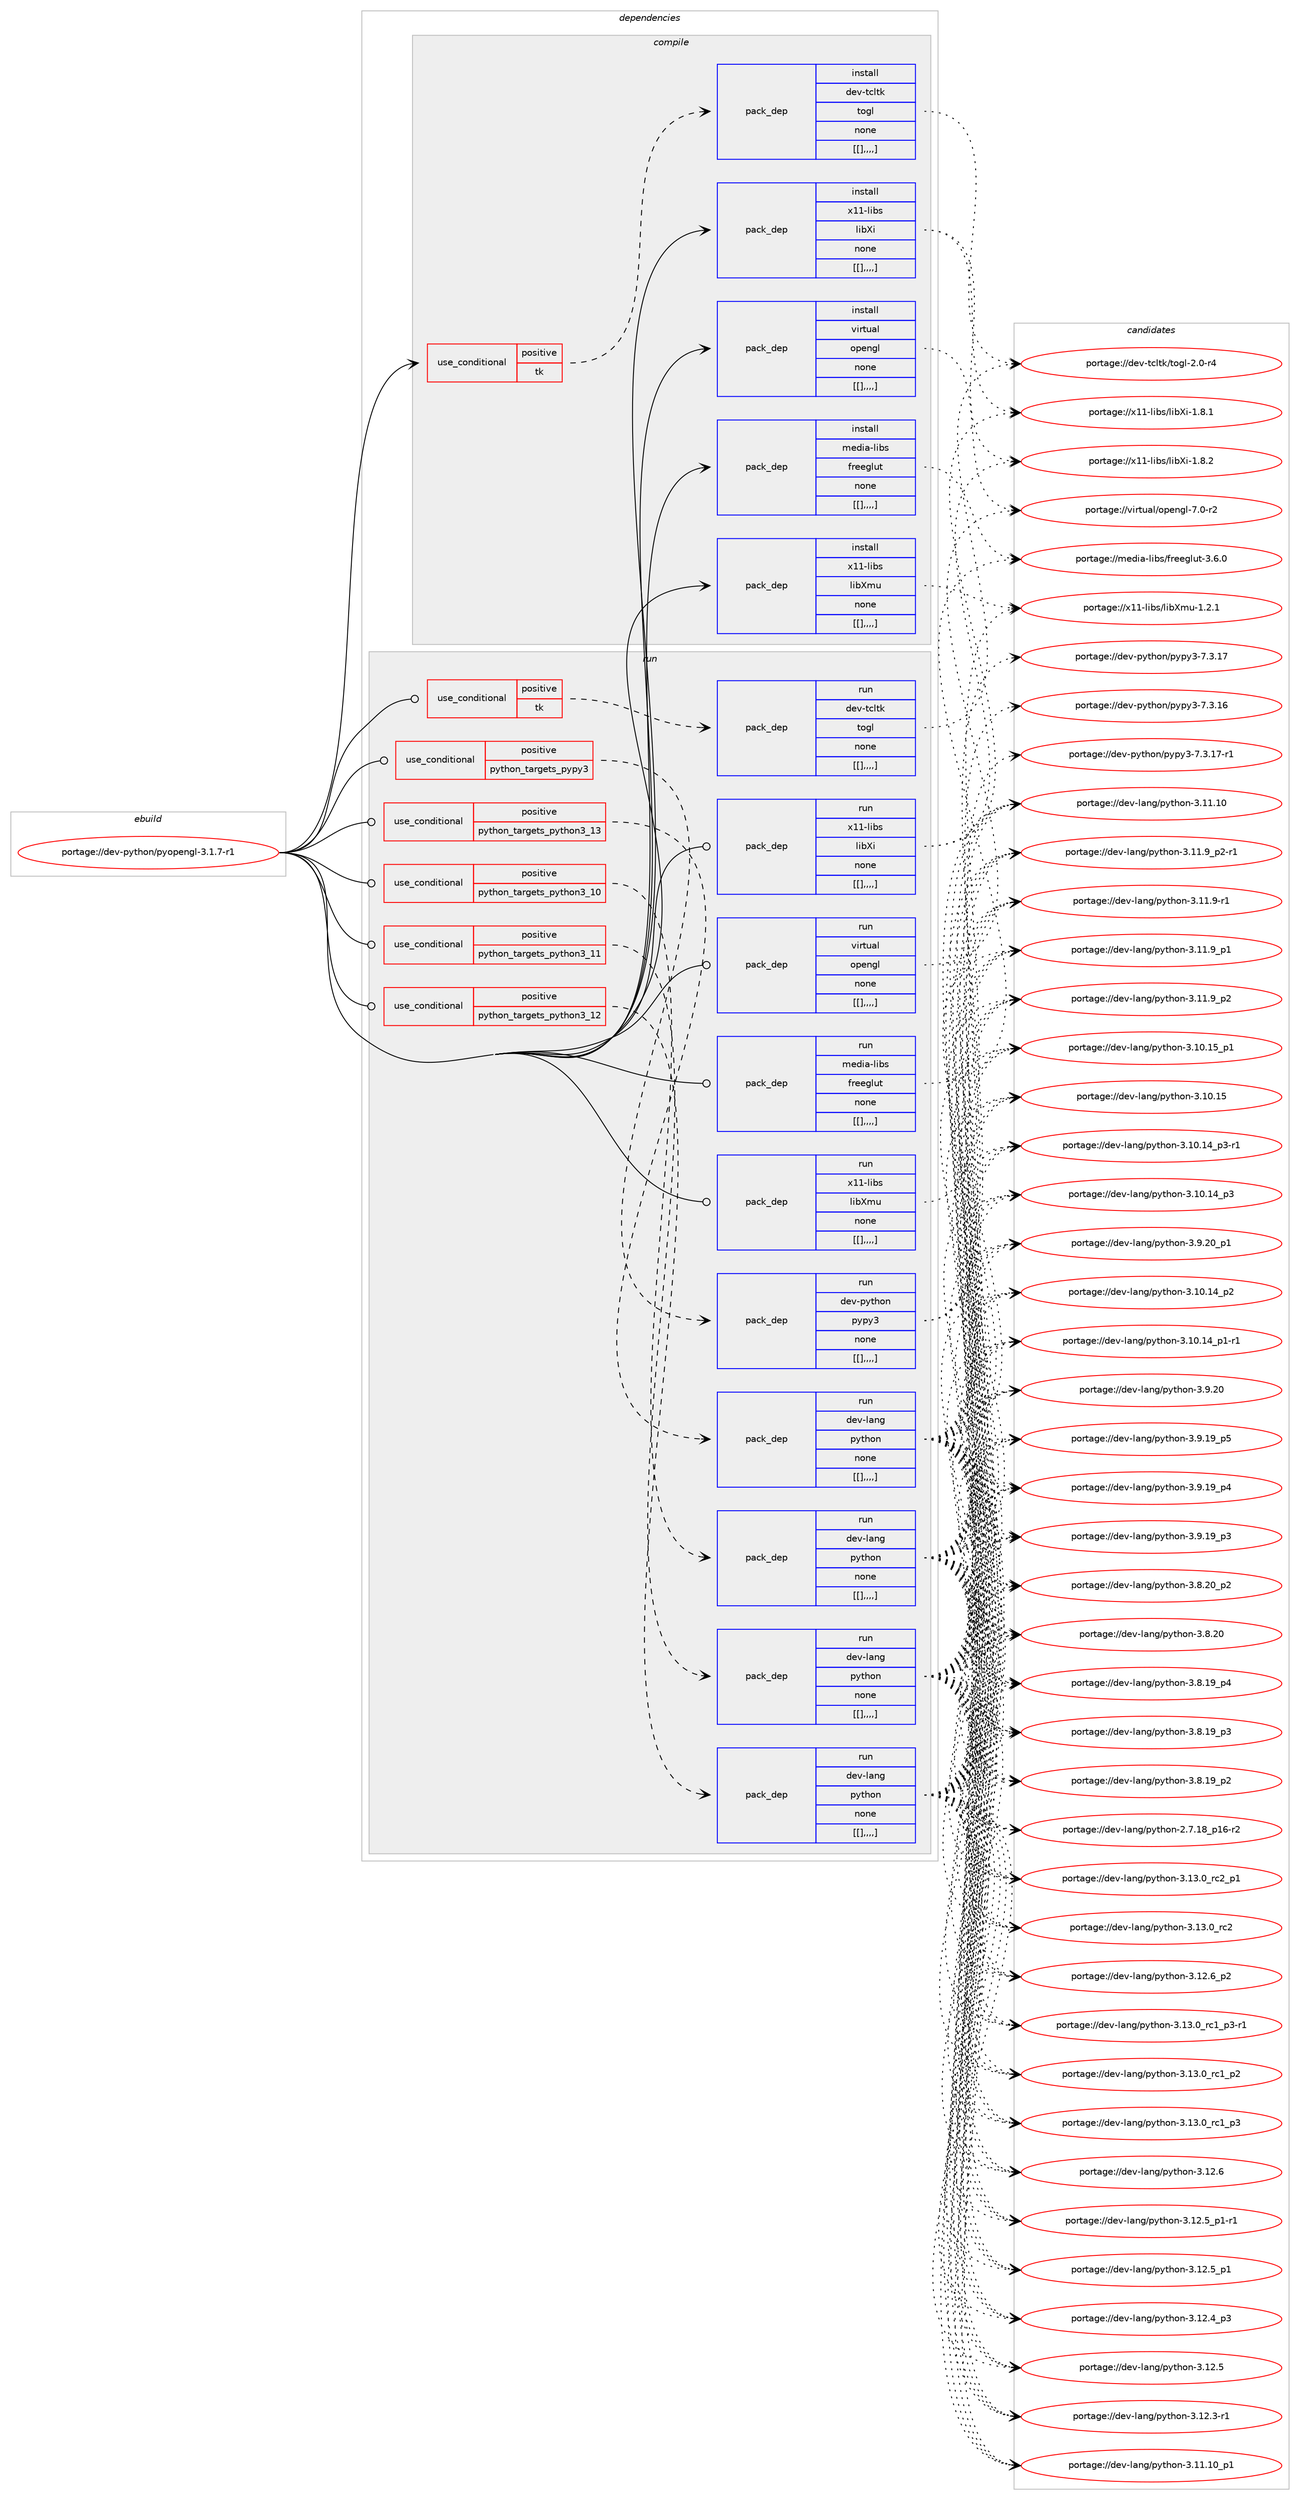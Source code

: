 digraph prolog {

# *************
# Graph options
# *************

newrank=true;
concentrate=true;
compound=true;
graph [rankdir=LR,fontname=Helvetica,fontsize=10,ranksep=1.5];#, ranksep=2.5, nodesep=0.2];
edge  [arrowhead=vee];
node  [fontname=Helvetica,fontsize=10];

# **********
# The ebuild
# **********

subgraph cluster_leftcol {
color=gray;
label=<<i>ebuild</i>>;
id [label="portage://dev-python/pyopengl-3.1.7-r1", color=red, width=4, href="../dev-python/pyopengl-3.1.7-r1.svg"];
}

# ****************
# The dependencies
# ****************

subgraph cluster_midcol {
color=gray;
label=<<i>dependencies</i>>;
subgraph cluster_compile {
fillcolor="#eeeeee";
style=filled;
label=<<i>compile</i>>;
subgraph cond38716 {
dependency159947 [label=<<TABLE BORDER="0" CELLBORDER="1" CELLSPACING="0" CELLPADDING="4"><TR><TD ROWSPAN="3" CELLPADDING="10">use_conditional</TD></TR><TR><TD>positive</TD></TR><TR><TD>tk</TD></TR></TABLE>>, shape=none, color=red];
subgraph pack120006 {
dependency159948 [label=<<TABLE BORDER="0" CELLBORDER="1" CELLSPACING="0" CELLPADDING="4" WIDTH="220"><TR><TD ROWSPAN="6" CELLPADDING="30">pack_dep</TD></TR><TR><TD WIDTH="110">install</TD></TR><TR><TD>dev-tcltk</TD></TR><TR><TD>togl</TD></TR><TR><TD>none</TD></TR><TR><TD>[[],,,,]</TD></TR></TABLE>>, shape=none, color=blue];
}
dependency159947:e -> dependency159948:w [weight=20,style="dashed",arrowhead="vee"];
}
id:e -> dependency159947:w [weight=20,style="solid",arrowhead="vee"];
subgraph pack120007 {
dependency159949 [label=<<TABLE BORDER="0" CELLBORDER="1" CELLSPACING="0" CELLPADDING="4" WIDTH="220"><TR><TD ROWSPAN="6" CELLPADDING="30">pack_dep</TD></TR><TR><TD WIDTH="110">install</TD></TR><TR><TD>media-libs</TD></TR><TR><TD>freeglut</TD></TR><TR><TD>none</TD></TR><TR><TD>[[],,,,]</TD></TR></TABLE>>, shape=none, color=blue];
}
id:e -> dependency159949:w [weight=20,style="solid",arrowhead="vee"];
subgraph pack120008 {
dependency159950 [label=<<TABLE BORDER="0" CELLBORDER="1" CELLSPACING="0" CELLPADDING="4" WIDTH="220"><TR><TD ROWSPAN="6" CELLPADDING="30">pack_dep</TD></TR><TR><TD WIDTH="110">install</TD></TR><TR><TD>virtual</TD></TR><TR><TD>opengl</TD></TR><TR><TD>none</TD></TR><TR><TD>[[],,,,]</TD></TR></TABLE>>, shape=none, color=blue];
}
id:e -> dependency159950:w [weight=20,style="solid",arrowhead="vee"];
subgraph pack120009 {
dependency159951 [label=<<TABLE BORDER="0" CELLBORDER="1" CELLSPACING="0" CELLPADDING="4" WIDTH="220"><TR><TD ROWSPAN="6" CELLPADDING="30">pack_dep</TD></TR><TR><TD WIDTH="110">install</TD></TR><TR><TD>x11-libs</TD></TR><TR><TD>libXi</TD></TR><TR><TD>none</TD></TR><TR><TD>[[],,,,]</TD></TR></TABLE>>, shape=none, color=blue];
}
id:e -> dependency159951:w [weight=20,style="solid",arrowhead="vee"];
subgraph pack120010 {
dependency159952 [label=<<TABLE BORDER="0" CELLBORDER="1" CELLSPACING="0" CELLPADDING="4" WIDTH="220"><TR><TD ROWSPAN="6" CELLPADDING="30">pack_dep</TD></TR><TR><TD WIDTH="110">install</TD></TR><TR><TD>x11-libs</TD></TR><TR><TD>libXmu</TD></TR><TR><TD>none</TD></TR><TR><TD>[[],,,,]</TD></TR></TABLE>>, shape=none, color=blue];
}
id:e -> dependency159952:w [weight=20,style="solid",arrowhead="vee"];
}
subgraph cluster_compileandrun {
fillcolor="#eeeeee";
style=filled;
label=<<i>compile and run</i>>;
}
subgraph cluster_run {
fillcolor="#eeeeee";
style=filled;
label=<<i>run</i>>;
subgraph cond38717 {
dependency159953 [label=<<TABLE BORDER="0" CELLBORDER="1" CELLSPACING="0" CELLPADDING="4"><TR><TD ROWSPAN="3" CELLPADDING="10">use_conditional</TD></TR><TR><TD>positive</TD></TR><TR><TD>python_targets_pypy3</TD></TR></TABLE>>, shape=none, color=red];
subgraph pack120011 {
dependency159954 [label=<<TABLE BORDER="0" CELLBORDER="1" CELLSPACING="0" CELLPADDING="4" WIDTH="220"><TR><TD ROWSPAN="6" CELLPADDING="30">pack_dep</TD></TR><TR><TD WIDTH="110">run</TD></TR><TR><TD>dev-python</TD></TR><TR><TD>pypy3</TD></TR><TR><TD>none</TD></TR><TR><TD>[[],,,,]</TD></TR></TABLE>>, shape=none, color=blue];
}
dependency159953:e -> dependency159954:w [weight=20,style="dashed",arrowhead="vee"];
}
id:e -> dependency159953:w [weight=20,style="solid",arrowhead="odot"];
subgraph cond38718 {
dependency159955 [label=<<TABLE BORDER="0" CELLBORDER="1" CELLSPACING="0" CELLPADDING="4"><TR><TD ROWSPAN="3" CELLPADDING="10">use_conditional</TD></TR><TR><TD>positive</TD></TR><TR><TD>python_targets_python3_10</TD></TR></TABLE>>, shape=none, color=red];
subgraph pack120012 {
dependency159956 [label=<<TABLE BORDER="0" CELLBORDER="1" CELLSPACING="0" CELLPADDING="4" WIDTH="220"><TR><TD ROWSPAN="6" CELLPADDING="30">pack_dep</TD></TR><TR><TD WIDTH="110">run</TD></TR><TR><TD>dev-lang</TD></TR><TR><TD>python</TD></TR><TR><TD>none</TD></TR><TR><TD>[[],,,,]</TD></TR></TABLE>>, shape=none, color=blue];
}
dependency159955:e -> dependency159956:w [weight=20,style="dashed",arrowhead="vee"];
}
id:e -> dependency159955:w [weight=20,style="solid",arrowhead="odot"];
subgraph cond38719 {
dependency159957 [label=<<TABLE BORDER="0" CELLBORDER="1" CELLSPACING="0" CELLPADDING="4"><TR><TD ROWSPAN="3" CELLPADDING="10">use_conditional</TD></TR><TR><TD>positive</TD></TR><TR><TD>python_targets_python3_11</TD></TR></TABLE>>, shape=none, color=red];
subgraph pack120013 {
dependency159958 [label=<<TABLE BORDER="0" CELLBORDER="1" CELLSPACING="0" CELLPADDING="4" WIDTH="220"><TR><TD ROWSPAN="6" CELLPADDING="30">pack_dep</TD></TR><TR><TD WIDTH="110">run</TD></TR><TR><TD>dev-lang</TD></TR><TR><TD>python</TD></TR><TR><TD>none</TD></TR><TR><TD>[[],,,,]</TD></TR></TABLE>>, shape=none, color=blue];
}
dependency159957:e -> dependency159958:w [weight=20,style="dashed",arrowhead="vee"];
}
id:e -> dependency159957:w [weight=20,style="solid",arrowhead="odot"];
subgraph cond38720 {
dependency159959 [label=<<TABLE BORDER="0" CELLBORDER="1" CELLSPACING="0" CELLPADDING="4"><TR><TD ROWSPAN="3" CELLPADDING="10">use_conditional</TD></TR><TR><TD>positive</TD></TR><TR><TD>python_targets_python3_12</TD></TR></TABLE>>, shape=none, color=red];
subgraph pack120014 {
dependency159960 [label=<<TABLE BORDER="0" CELLBORDER="1" CELLSPACING="0" CELLPADDING="4" WIDTH="220"><TR><TD ROWSPAN="6" CELLPADDING="30">pack_dep</TD></TR><TR><TD WIDTH="110">run</TD></TR><TR><TD>dev-lang</TD></TR><TR><TD>python</TD></TR><TR><TD>none</TD></TR><TR><TD>[[],,,,]</TD></TR></TABLE>>, shape=none, color=blue];
}
dependency159959:e -> dependency159960:w [weight=20,style="dashed",arrowhead="vee"];
}
id:e -> dependency159959:w [weight=20,style="solid",arrowhead="odot"];
subgraph cond38721 {
dependency159961 [label=<<TABLE BORDER="0" CELLBORDER="1" CELLSPACING="0" CELLPADDING="4"><TR><TD ROWSPAN="3" CELLPADDING="10">use_conditional</TD></TR><TR><TD>positive</TD></TR><TR><TD>python_targets_python3_13</TD></TR></TABLE>>, shape=none, color=red];
subgraph pack120015 {
dependency159962 [label=<<TABLE BORDER="0" CELLBORDER="1" CELLSPACING="0" CELLPADDING="4" WIDTH="220"><TR><TD ROWSPAN="6" CELLPADDING="30">pack_dep</TD></TR><TR><TD WIDTH="110">run</TD></TR><TR><TD>dev-lang</TD></TR><TR><TD>python</TD></TR><TR><TD>none</TD></TR><TR><TD>[[],,,,]</TD></TR></TABLE>>, shape=none, color=blue];
}
dependency159961:e -> dependency159962:w [weight=20,style="dashed",arrowhead="vee"];
}
id:e -> dependency159961:w [weight=20,style="solid",arrowhead="odot"];
subgraph cond38722 {
dependency159963 [label=<<TABLE BORDER="0" CELLBORDER="1" CELLSPACING="0" CELLPADDING="4"><TR><TD ROWSPAN="3" CELLPADDING="10">use_conditional</TD></TR><TR><TD>positive</TD></TR><TR><TD>tk</TD></TR></TABLE>>, shape=none, color=red];
subgraph pack120016 {
dependency159964 [label=<<TABLE BORDER="0" CELLBORDER="1" CELLSPACING="0" CELLPADDING="4" WIDTH="220"><TR><TD ROWSPAN="6" CELLPADDING="30">pack_dep</TD></TR><TR><TD WIDTH="110">run</TD></TR><TR><TD>dev-tcltk</TD></TR><TR><TD>togl</TD></TR><TR><TD>none</TD></TR><TR><TD>[[],,,,]</TD></TR></TABLE>>, shape=none, color=blue];
}
dependency159963:e -> dependency159964:w [weight=20,style="dashed",arrowhead="vee"];
}
id:e -> dependency159963:w [weight=20,style="solid",arrowhead="odot"];
subgraph pack120017 {
dependency159965 [label=<<TABLE BORDER="0" CELLBORDER="1" CELLSPACING="0" CELLPADDING="4" WIDTH="220"><TR><TD ROWSPAN="6" CELLPADDING="30">pack_dep</TD></TR><TR><TD WIDTH="110">run</TD></TR><TR><TD>media-libs</TD></TR><TR><TD>freeglut</TD></TR><TR><TD>none</TD></TR><TR><TD>[[],,,,]</TD></TR></TABLE>>, shape=none, color=blue];
}
id:e -> dependency159965:w [weight=20,style="solid",arrowhead="odot"];
subgraph pack120018 {
dependency159966 [label=<<TABLE BORDER="0" CELLBORDER="1" CELLSPACING="0" CELLPADDING="4" WIDTH="220"><TR><TD ROWSPAN="6" CELLPADDING="30">pack_dep</TD></TR><TR><TD WIDTH="110">run</TD></TR><TR><TD>virtual</TD></TR><TR><TD>opengl</TD></TR><TR><TD>none</TD></TR><TR><TD>[[],,,,]</TD></TR></TABLE>>, shape=none, color=blue];
}
id:e -> dependency159966:w [weight=20,style="solid",arrowhead="odot"];
subgraph pack120019 {
dependency159967 [label=<<TABLE BORDER="0" CELLBORDER="1" CELLSPACING="0" CELLPADDING="4" WIDTH="220"><TR><TD ROWSPAN="6" CELLPADDING="30">pack_dep</TD></TR><TR><TD WIDTH="110">run</TD></TR><TR><TD>x11-libs</TD></TR><TR><TD>libXi</TD></TR><TR><TD>none</TD></TR><TR><TD>[[],,,,]</TD></TR></TABLE>>, shape=none, color=blue];
}
id:e -> dependency159967:w [weight=20,style="solid",arrowhead="odot"];
subgraph pack120020 {
dependency159968 [label=<<TABLE BORDER="0" CELLBORDER="1" CELLSPACING="0" CELLPADDING="4" WIDTH="220"><TR><TD ROWSPAN="6" CELLPADDING="30">pack_dep</TD></TR><TR><TD WIDTH="110">run</TD></TR><TR><TD>x11-libs</TD></TR><TR><TD>libXmu</TD></TR><TR><TD>none</TD></TR><TR><TD>[[],,,,]</TD></TR></TABLE>>, shape=none, color=blue];
}
id:e -> dependency159968:w [weight=20,style="solid",arrowhead="odot"];
}
}

# **************
# The candidates
# **************

subgraph cluster_choices {
rank=same;
color=gray;
label=<<i>candidates</i>>;

subgraph choice120006 {
color=black;
nodesep=1;
choice100101118451169910811610747116111103108455046484511452 [label="portage://dev-tcltk/togl-2.0-r4", color=red, width=4,href="../dev-tcltk/togl-2.0-r4.svg"];
dependency159948:e -> choice100101118451169910811610747116111103108455046484511452:w [style=dotted,weight="100"];
}
subgraph choice120007 {
color=black;
nodesep=1;
choice10910110010597451081059811547102114101101103108117116455146544648 [label="portage://media-libs/freeglut-3.6.0", color=red, width=4,href="../media-libs/freeglut-3.6.0.svg"];
dependency159949:e -> choice10910110010597451081059811547102114101101103108117116455146544648:w [style=dotted,weight="100"];
}
subgraph choice120008 {
color=black;
nodesep=1;
choice1181051141161179710847111112101110103108455546484511450 [label="portage://virtual/opengl-7.0-r2", color=red, width=4,href="../virtual/opengl-7.0-r2.svg"];
dependency159950:e -> choice1181051141161179710847111112101110103108455546484511450:w [style=dotted,weight="100"];
}
subgraph choice120009 {
color=black;
nodesep=1;
choice12049494510810598115471081059888105454946564650 [label="portage://x11-libs/libXi-1.8.2", color=red, width=4,href="../x11-libs/libXi-1.8.2.svg"];
choice12049494510810598115471081059888105454946564649 [label="portage://x11-libs/libXi-1.8.1", color=red, width=4,href="../x11-libs/libXi-1.8.1.svg"];
dependency159951:e -> choice12049494510810598115471081059888105454946564650:w [style=dotted,weight="100"];
dependency159951:e -> choice12049494510810598115471081059888105454946564649:w [style=dotted,weight="100"];
}
subgraph choice120010 {
color=black;
nodesep=1;
choice12049494510810598115471081059888109117454946504649 [label="portage://x11-libs/libXmu-1.2.1", color=red, width=4,href="../x11-libs/libXmu-1.2.1.svg"];
dependency159952:e -> choice12049494510810598115471081059888109117454946504649:w [style=dotted,weight="100"];
}
subgraph choice120011 {
color=black;
nodesep=1;
choice100101118451121211161041111104711212111212151455546514649554511449 [label="portage://dev-python/pypy3-7.3.17-r1", color=red, width=4,href="../dev-python/pypy3-7.3.17-r1.svg"];
choice10010111845112121116104111110471121211121215145554651464955 [label="portage://dev-python/pypy3-7.3.17", color=red, width=4,href="../dev-python/pypy3-7.3.17.svg"];
choice10010111845112121116104111110471121211121215145554651464954 [label="portage://dev-python/pypy3-7.3.16", color=red, width=4,href="../dev-python/pypy3-7.3.16.svg"];
dependency159954:e -> choice100101118451121211161041111104711212111212151455546514649554511449:w [style=dotted,weight="100"];
dependency159954:e -> choice10010111845112121116104111110471121211121215145554651464955:w [style=dotted,weight="100"];
dependency159954:e -> choice10010111845112121116104111110471121211121215145554651464954:w [style=dotted,weight="100"];
}
subgraph choice120012 {
color=black;
nodesep=1;
choice100101118451089711010347112121116104111110455146495146489511499509511249 [label="portage://dev-lang/python-3.13.0_rc2_p1", color=red, width=4,href="../dev-lang/python-3.13.0_rc2_p1.svg"];
choice10010111845108971101034711212111610411111045514649514648951149950 [label="portage://dev-lang/python-3.13.0_rc2", color=red, width=4,href="../dev-lang/python-3.13.0_rc2.svg"];
choice1001011184510897110103471121211161041111104551464951464895114994995112514511449 [label="portage://dev-lang/python-3.13.0_rc1_p3-r1", color=red, width=4,href="../dev-lang/python-3.13.0_rc1_p3-r1.svg"];
choice100101118451089711010347112121116104111110455146495146489511499499511251 [label="portage://dev-lang/python-3.13.0_rc1_p3", color=red, width=4,href="../dev-lang/python-3.13.0_rc1_p3.svg"];
choice100101118451089711010347112121116104111110455146495146489511499499511250 [label="portage://dev-lang/python-3.13.0_rc1_p2", color=red, width=4,href="../dev-lang/python-3.13.0_rc1_p2.svg"];
choice100101118451089711010347112121116104111110455146495046549511250 [label="portage://dev-lang/python-3.12.6_p2", color=red, width=4,href="../dev-lang/python-3.12.6_p2.svg"];
choice10010111845108971101034711212111610411111045514649504654 [label="portage://dev-lang/python-3.12.6", color=red, width=4,href="../dev-lang/python-3.12.6.svg"];
choice1001011184510897110103471121211161041111104551464950465395112494511449 [label="portage://dev-lang/python-3.12.5_p1-r1", color=red, width=4,href="../dev-lang/python-3.12.5_p1-r1.svg"];
choice100101118451089711010347112121116104111110455146495046539511249 [label="portage://dev-lang/python-3.12.5_p1", color=red, width=4,href="../dev-lang/python-3.12.5_p1.svg"];
choice10010111845108971101034711212111610411111045514649504653 [label="portage://dev-lang/python-3.12.5", color=red, width=4,href="../dev-lang/python-3.12.5.svg"];
choice100101118451089711010347112121116104111110455146495046529511251 [label="portage://dev-lang/python-3.12.4_p3", color=red, width=4,href="../dev-lang/python-3.12.4_p3.svg"];
choice100101118451089711010347112121116104111110455146495046514511449 [label="portage://dev-lang/python-3.12.3-r1", color=red, width=4,href="../dev-lang/python-3.12.3-r1.svg"];
choice10010111845108971101034711212111610411111045514649494649489511249 [label="portage://dev-lang/python-3.11.10_p1", color=red, width=4,href="../dev-lang/python-3.11.10_p1.svg"];
choice1001011184510897110103471121211161041111104551464949464948 [label="portage://dev-lang/python-3.11.10", color=red, width=4,href="../dev-lang/python-3.11.10.svg"];
choice1001011184510897110103471121211161041111104551464949465795112504511449 [label="portage://dev-lang/python-3.11.9_p2-r1", color=red, width=4,href="../dev-lang/python-3.11.9_p2-r1.svg"];
choice100101118451089711010347112121116104111110455146494946579511250 [label="portage://dev-lang/python-3.11.9_p2", color=red, width=4,href="../dev-lang/python-3.11.9_p2.svg"];
choice100101118451089711010347112121116104111110455146494946579511249 [label="portage://dev-lang/python-3.11.9_p1", color=red, width=4,href="../dev-lang/python-3.11.9_p1.svg"];
choice100101118451089711010347112121116104111110455146494946574511449 [label="portage://dev-lang/python-3.11.9-r1", color=red, width=4,href="../dev-lang/python-3.11.9-r1.svg"];
choice10010111845108971101034711212111610411111045514649484649539511249 [label="portage://dev-lang/python-3.10.15_p1", color=red, width=4,href="../dev-lang/python-3.10.15_p1.svg"];
choice1001011184510897110103471121211161041111104551464948464953 [label="portage://dev-lang/python-3.10.15", color=red, width=4,href="../dev-lang/python-3.10.15.svg"];
choice100101118451089711010347112121116104111110455146494846495295112514511449 [label="portage://dev-lang/python-3.10.14_p3-r1", color=red, width=4,href="../dev-lang/python-3.10.14_p3-r1.svg"];
choice10010111845108971101034711212111610411111045514649484649529511251 [label="portage://dev-lang/python-3.10.14_p3", color=red, width=4,href="../dev-lang/python-3.10.14_p3.svg"];
choice10010111845108971101034711212111610411111045514649484649529511250 [label="portage://dev-lang/python-3.10.14_p2", color=red, width=4,href="../dev-lang/python-3.10.14_p2.svg"];
choice100101118451089711010347112121116104111110455146494846495295112494511449 [label="portage://dev-lang/python-3.10.14_p1-r1", color=red, width=4,href="../dev-lang/python-3.10.14_p1-r1.svg"];
choice100101118451089711010347112121116104111110455146574650489511249 [label="portage://dev-lang/python-3.9.20_p1", color=red, width=4,href="../dev-lang/python-3.9.20_p1.svg"];
choice10010111845108971101034711212111610411111045514657465048 [label="portage://dev-lang/python-3.9.20", color=red, width=4,href="../dev-lang/python-3.9.20.svg"];
choice100101118451089711010347112121116104111110455146574649579511253 [label="portage://dev-lang/python-3.9.19_p5", color=red, width=4,href="../dev-lang/python-3.9.19_p5.svg"];
choice100101118451089711010347112121116104111110455146574649579511252 [label="portage://dev-lang/python-3.9.19_p4", color=red, width=4,href="../dev-lang/python-3.9.19_p4.svg"];
choice100101118451089711010347112121116104111110455146574649579511251 [label="portage://dev-lang/python-3.9.19_p3", color=red, width=4,href="../dev-lang/python-3.9.19_p3.svg"];
choice100101118451089711010347112121116104111110455146564650489511250 [label="portage://dev-lang/python-3.8.20_p2", color=red, width=4,href="../dev-lang/python-3.8.20_p2.svg"];
choice10010111845108971101034711212111610411111045514656465048 [label="portage://dev-lang/python-3.8.20", color=red, width=4,href="../dev-lang/python-3.8.20.svg"];
choice100101118451089711010347112121116104111110455146564649579511252 [label="portage://dev-lang/python-3.8.19_p4", color=red, width=4,href="../dev-lang/python-3.8.19_p4.svg"];
choice100101118451089711010347112121116104111110455146564649579511251 [label="portage://dev-lang/python-3.8.19_p3", color=red, width=4,href="../dev-lang/python-3.8.19_p3.svg"];
choice100101118451089711010347112121116104111110455146564649579511250 [label="portage://dev-lang/python-3.8.19_p2", color=red, width=4,href="../dev-lang/python-3.8.19_p2.svg"];
choice100101118451089711010347112121116104111110455046554649569511249544511450 [label="portage://dev-lang/python-2.7.18_p16-r2", color=red, width=4,href="../dev-lang/python-2.7.18_p16-r2.svg"];
dependency159956:e -> choice100101118451089711010347112121116104111110455146495146489511499509511249:w [style=dotted,weight="100"];
dependency159956:e -> choice10010111845108971101034711212111610411111045514649514648951149950:w [style=dotted,weight="100"];
dependency159956:e -> choice1001011184510897110103471121211161041111104551464951464895114994995112514511449:w [style=dotted,weight="100"];
dependency159956:e -> choice100101118451089711010347112121116104111110455146495146489511499499511251:w [style=dotted,weight="100"];
dependency159956:e -> choice100101118451089711010347112121116104111110455146495146489511499499511250:w [style=dotted,weight="100"];
dependency159956:e -> choice100101118451089711010347112121116104111110455146495046549511250:w [style=dotted,weight="100"];
dependency159956:e -> choice10010111845108971101034711212111610411111045514649504654:w [style=dotted,weight="100"];
dependency159956:e -> choice1001011184510897110103471121211161041111104551464950465395112494511449:w [style=dotted,weight="100"];
dependency159956:e -> choice100101118451089711010347112121116104111110455146495046539511249:w [style=dotted,weight="100"];
dependency159956:e -> choice10010111845108971101034711212111610411111045514649504653:w [style=dotted,weight="100"];
dependency159956:e -> choice100101118451089711010347112121116104111110455146495046529511251:w [style=dotted,weight="100"];
dependency159956:e -> choice100101118451089711010347112121116104111110455146495046514511449:w [style=dotted,weight="100"];
dependency159956:e -> choice10010111845108971101034711212111610411111045514649494649489511249:w [style=dotted,weight="100"];
dependency159956:e -> choice1001011184510897110103471121211161041111104551464949464948:w [style=dotted,weight="100"];
dependency159956:e -> choice1001011184510897110103471121211161041111104551464949465795112504511449:w [style=dotted,weight="100"];
dependency159956:e -> choice100101118451089711010347112121116104111110455146494946579511250:w [style=dotted,weight="100"];
dependency159956:e -> choice100101118451089711010347112121116104111110455146494946579511249:w [style=dotted,weight="100"];
dependency159956:e -> choice100101118451089711010347112121116104111110455146494946574511449:w [style=dotted,weight="100"];
dependency159956:e -> choice10010111845108971101034711212111610411111045514649484649539511249:w [style=dotted,weight="100"];
dependency159956:e -> choice1001011184510897110103471121211161041111104551464948464953:w [style=dotted,weight="100"];
dependency159956:e -> choice100101118451089711010347112121116104111110455146494846495295112514511449:w [style=dotted,weight="100"];
dependency159956:e -> choice10010111845108971101034711212111610411111045514649484649529511251:w [style=dotted,weight="100"];
dependency159956:e -> choice10010111845108971101034711212111610411111045514649484649529511250:w [style=dotted,weight="100"];
dependency159956:e -> choice100101118451089711010347112121116104111110455146494846495295112494511449:w [style=dotted,weight="100"];
dependency159956:e -> choice100101118451089711010347112121116104111110455146574650489511249:w [style=dotted,weight="100"];
dependency159956:e -> choice10010111845108971101034711212111610411111045514657465048:w [style=dotted,weight="100"];
dependency159956:e -> choice100101118451089711010347112121116104111110455146574649579511253:w [style=dotted,weight="100"];
dependency159956:e -> choice100101118451089711010347112121116104111110455146574649579511252:w [style=dotted,weight="100"];
dependency159956:e -> choice100101118451089711010347112121116104111110455146574649579511251:w [style=dotted,weight="100"];
dependency159956:e -> choice100101118451089711010347112121116104111110455146564650489511250:w [style=dotted,weight="100"];
dependency159956:e -> choice10010111845108971101034711212111610411111045514656465048:w [style=dotted,weight="100"];
dependency159956:e -> choice100101118451089711010347112121116104111110455146564649579511252:w [style=dotted,weight="100"];
dependency159956:e -> choice100101118451089711010347112121116104111110455146564649579511251:w [style=dotted,weight="100"];
dependency159956:e -> choice100101118451089711010347112121116104111110455146564649579511250:w [style=dotted,weight="100"];
dependency159956:e -> choice100101118451089711010347112121116104111110455046554649569511249544511450:w [style=dotted,weight="100"];
}
subgraph choice120013 {
color=black;
nodesep=1;
choice100101118451089711010347112121116104111110455146495146489511499509511249 [label="portage://dev-lang/python-3.13.0_rc2_p1", color=red, width=4,href="../dev-lang/python-3.13.0_rc2_p1.svg"];
choice10010111845108971101034711212111610411111045514649514648951149950 [label="portage://dev-lang/python-3.13.0_rc2", color=red, width=4,href="../dev-lang/python-3.13.0_rc2.svg"];
choice1001011184510897110103471121211161041111104551464951464895114994995112514511449 [label="portage://dev-lang/python-3.13.0_rc1_p3-r1", color=red, width=4,href="../dev-lang/python-3.13.0_rc1_p3-r1.svg"];
choice100101118451089711010347112121116104111110455146495146489511499499511251 [label="portage://dev-lang/python-3.13.0_rc1_p3", color=red, width=4,href="../dev-lang/python-3.13.0_rc1_p3.svg"];
choice100101118451089711010347112121116104111110455146495146489511499499511250 [label="portage://dev-lang/python-3.13.0_rc1_p2", color=red, width=4,href="../dev-lang/python-3.13.0_rc1_p2.svg"];
choice100101118451089711010347112121116104111110455146495046549511250 [label="portage://dev-lang/python-3.12.6_p2", color=red, width=4,href="../dev-lang/python-3.12.6_p2.svg"];
choice10010111845108971101034711212111610411111045514649504654 [label="portage://dev-lang/python-3.12.6", color=red, width=4,href="../dev-lang/python-3.12.6.svg"];
choice1001011184510897110103471121211161041111104551464950465395112494511449 [label="portage://dev-lang/python-3.12.5_p1-r1", color=red, width=4,href="../dev-lang/python-3.12.5_p1-r1.svg"];
choice100101118451089711010347112121116104111110455146495046539511249 [label="portage://dev-lang/python-3.12.5_p1", color=red, width=4,href="../dev-lang/python-3.12.5_p1.svg"];
choice10010111845108971101034711212111610411111045514649504653 [label="portage://dev-lang/python-3.12.5", color=red, width=4,href="../dev-lang/python-3.12.5.svg"];
choice100101118451089711010347112121116104111110455146495046529511251 [label="portage://dev-lang/python-3.12.4_p3", color=red, width=4,href="../dev-lang/python-3.12.4_p3.svg"];
choice100101118451089711010347112121116104111110455146495046514511449 [label="portage://dev-lang/python-3.12.3-r1", color=red, width=4,href="../dev-lang/python-3.12.3-r1.svg"];
choice10010111845108971101034711212111610411111045514649494649489511249 [label="portage://dev-lang/python-3.11.10_p1", color=red, width=4,href="../dev-lang/python-3.11.10_p1.svg"];
choice1001011184510897110103471121211161041111104551464949464948 [label="portage://dev-lang/python-3.11.10", color=red, width=4,href="../dev-lang/python-3.11.10.svg"];
choice1001011184510897110103471121211161041111104551464949465795112504511449 [label="portage://dev-lang/python-3.11.9_p2-r1", color=red, width=4,href="../dev-lang/python-3.11.9_p2-r1.svg"];
choice100101118451089711010347112121116104111110455146494946579511250 [label="portage://dev-lang/python-3.11.9_p2", color=red, width=4,href="../dev-lang/python-3.11.9_p2.svg"];
choice100101118451089711010347112121116104111110455146494946579511249 [label="portage://dev-lang/python-3.11.9_p1", color=red, width=4,href="../dev-lang/python-3.11.9_p1.svg"];
choice100101118451089711010347112121116104111110455146494946574511449 [label="portage://dev-lang/python-3.11.9-r1", color=red, width=4,href="../dev-lang/python-3.11.9-r1.svg"];
choice10010111845108971101034711212111610411111045514649484649539511249 [label="portage://dev-lang/python-3.10.15_p1", color=red, width=4,href="../dev-lang/python-3.10.15_p1.svg"];
choice1001011184510897110103471121211161041111104551464948464953 [label="portage://dev-lang/python-3.10.15", color=red, width=4,href="../dev-lang/python-3.10.15.svg"];
choice100101118451089711010347112121116104111110455146494846495295112514511449 [label="portage://dev-lang/python-3.10.14_p3-r1", color=red, width=4,href="../dev-lang/python-3.10.14_p3-r1.svg"];
choice10010111845108971101034711212111610411111045514649484649529511251 [label="portage://dev-lang/python-3.10.14_p3", color=red, width=4,href="../dev-lang/python-3.10.14_p3.svg"];
choice10010111845108971101034711212111610411111045514649484649529511250 [label="portage://dev-lang/python-3.10.14_p2", color=red, width=4,href="../dev-lang/python-3.10.14_p2.svg"];
choice100101118451089711010347112121116104111110455146494846495295112494511449 [label="portage://dev-lang/python-3.10.14_p1-r1", color=red, width=4,href="../dev-lang/python-3.10.14_p1-r1.svg"];
choice100101118451089711010347112121116104111110455146574650489511249 [label="portage://dev-lang/python-3.9.20_p1", color=red, width=4,href="../dev-lang/python-3.9.20_p1.svg"];
choice10010111845108971101034711212111610411111045514657465048 [label="portage://dev-lang/python-3.9.20", color=red, width=4,href="../dev-lang/python-3.9.20.svg"];
choice100101118451089711010347112121116104111110455146574649579511253 [label="portage://dev-lang/python-3.9.19_p5", color=red, width=4,href="../dev-lang/python-3.9.19_p5.svg"];
choice100101118451089711010347112121116104111110455146574649579511252 [label="portage://dev-lang/python-3.9.19_p4", color=red, width=4,href="../dev-lang/python-3.9.19_p4.svg"];
choice100101118451089711010347112121116104111110455146574649579511251 [label="portage://dev-lang/python-3.9.19_p3", color=red, width=4,href="../dev-lang/python-3.9.19_p3.svg"];
choice100101118451089711010347112121116104111110455146564650489511250 [label="portage://dev-lang/python-3.8.20_p2", color=red, width=4,href="../dev-lang/python-3.8.20_p2.svg"];
choice10010111845108971101034711212111610411111045514656465048 [label="portage://dev-lang/python-3.8.20", color=red, width=4,href="../dev-lang/python-3.8.20.svg"];
choice100101118451089711010347112121116104111110455146564649579511252 [label="portage://dev-lang/python-3.8.19_p4", color=red, width=4,href="../dev-lang/python-3.8.19_p4.svg"];
choice100101118451089711010347112121116104111110455146564649579511251 [label="portage://dev-lang/python-3.8.19_p3", color=red, width=4,href="../dev-lang/python-3.8.19_p3.svg"];
choice100101118451089711010347112121116104111110455146564649579511250 [label="portage://dev-lang/python-3.8.19_p2", color=red, width=4,href="../dev-lang/python-3.8.19_p2.svg"];
choice100101118451089711010347112121116104111110455046554649569511249544511450 [label="portage://dev-lang/python-2.7.18_p16-r2", color=red, width=4,href="../dev-lang/python-2.7.18_p16-r2.svg"];
dependency159958:e -> choice100101118451089711010347112121116104111110455146495146489511499509511249:w [style=dotted,weight="100"];
dependency159958:e -> choice10010111845108971101034711212111610411111045514649514648951149950:w [style=dotted,weight="100"];
dependency159958:e -> choice1001011184510897110103471121211161041111104551464951464895114994995112514511449:w [style=dotted,weight="100"];
dependency159958:e -> choice100101118451089711010347112121116104111110455146495146489511499499511251:w [style=dotted,weight="100"];
dependency159958:e -> choice100101118451089711010347112121116104111110455146495146489511499499511250:w [style=dotted,weight="100"];
dependency159958:e -> choice100101118451089711010347112121116104111110455146495046549511250:w [style=dotted,weight="100"];
dependency159958:e -> choice10010111845108971101034711212111610411111045514649504654:w [style=dotted,weight="100"];
dependency159958:e -> choice1001011184510897110103471121211161041111104551464950465395112494511449:w [style=dotted,weight="100"];
dependency159958:e -> choice100101118451089711010347112121116104111110455146495046539511249:w [style=dotted,weight="100"];
dependency159958:e -> choice10010111845108971101034711212111610411111045514649504653:w [style=dotted,weight="100"];
dependency159958:e -> choice100101118451089711010347112121116104111110455146495046529511251:w [style=dotted,weight="100"];
dependency159958:e -> choice100101118451089711010347112121116104111110455146495046514511449:w [style=dotted,weight="100"];
dependency159958:e -> choice10010111845108971101034711212111610411111045514649494649489511249:w [style=dotted,weight="100"];
dependency159958:e -> choice1001011184510897110103471121211161041111104551464949464948:w [style=dotted,weight="100"];
dependency159958:e -> choice1001011184510897110103471121211161041111104551464949465795112504511449:w [style=dotted,weight="100"];
dependency159958:e -> choice100101118451089711010347112121116104111110455146494946579511250:w [style=dotted,weight="100"];
dependency159958:e -> choice100101118451089711010347112121116104111110455146494946579511249:w [style=dotted,weight="100"];
dependency159958:e -> choice100101118451089711010347112121116104111110455146494946574511449:w [style=dotted,weight="100"];
dependency159958:e -> choice10010111845108971101034711212111610411111045514649484649539511249:w [style=dotted,weight="100"];
dependency159958:e -> choice1001011184510897110103471121211161041111104551464948464953:w [style=dotted,weight="100"];
dependency159958:e -> choice100101118451089711010347112121116104111110455146494846495295112514511449:w [style=dotted,weight="100"];
dependency159958:e -> choice10010111845108971101034711212111610411111045514649484649529511251:w [style=dotted,weight="100"];
dependency159958:e -> choice10010111845108971101034711212111610411111045514649484649529511250:w [style=dotted,weight="100"];
dependency159958:e -> choice100101118451089711010347112121116104111110455146494846495295112494511449:w [style=dotted,weight="100"];
dependency159958:e -> choice100101118451089711010347112121116104111110455146574650489511249:w [style=dotted,weight="100"];
dependency159958:e -> choice10010111845108971101034711212111610411111045514657465048:w [style=dotted,weight="100"];
dependency159958:e -> choice100101118451089711010347112121116104111110455146574649579511253:w [style=dotted,weight="100"];
dependency159958:e -> choice100101118451089711010347112121116104111110455146574649579511252:w [style=dotted,weight="100"];
dependency159958:e -> choice100101118451089711010347112121116104111110455146574649579511251:w [style=dotted,weight="100"];
dependency159958:e -> choice100101118451089711010347112121116104111110455146564650489511250:w [style=dotted,weight="100"];
dependency159958:e -> choice10010111845108971101034711212111610411111045514656465048:w [style=dotted,weight="100"];
dependency159958:e -> choice100101118451089711010347112121116104111110455146564649579511252:w [style=dotted,weight="100"];
dependency159958:e -> choice100101118451089711010347112121116104111110455146564649579511251:w [style=dotted,weight="100"];
dependency159958:e -> choice100101118451089711010347112121116104111110455146564649579511250:w [style=dotted,weight="100"];
dependency159958:e -> choice100101118451089711010347112121116104111110455046554649569511249544511450:w [style=dotted,weight="100"];
}
subgraph choice120014 {
color=black;
nodesep=1;
choice100101118451089711010347112121116104111110455146495146489511499509511249 [label="portage://dev-lang/python-3.13.0_rc2_p1", color=red, width=4,href="../dev-lang/python-3.13.0_rc2_p1.svg"];
choice10010111845108971101034711212111610411111045514649514648951149950 [label="portage://dev-lang/python-3.13.0_rc2", color=red, width=4,href="../dev-lang/python-3.13.0_rc2.svg"];
choice1001011184510897110103471121211161041111104551464951464895114994995112514511449 [label="portage://dev-lang/python-3.13.0_rc1_p3-r1", color=red, width=4,href="../dev-lang/python-3.13.0_rc1_p3-r1.svg"];
choice100101118451089711010347112121116104111110455146495146489511499499511251 [label="portage://dev-lang/python-3.13.0_rc1_p3", color=red, width=4,href="../dev-lang/python-3.13.0_rc1_p3.svg"];
choice100101118451089711010347112121116104111110455146495146489511499499511250 [label="portage://dev-lang/python-3.13.0_rc1_p2", color=red, width=4,href="../dev-lang/python-3.13.0_rc1_p2.svg"];
choice100101118451089711010347112121116104111110455146495046549511250 [label="portage://dev-lang/python-3.12.6_p2", color=red, width=4,href="../dev-lang/python-3.12.6_p2.svg"];
choice10010111845108971101034711212111610411111045514649504654 [label="portage://dev-lang/python-3.12.6", color=red, width=4,href="../dev-lang/python-3.12.6.svg"];
choice1001011184510897110103471121211161041111104551464950465395112494511449 [label="portage://dev-lang/python-3.12.5_p1-r1", color=red, width=4,href="../dev-lang/python-3.12.5_p1-r1.svg"];
choice100101118451089711010347112121116104111110455146495046539511249 [label="portage://dev-lang/python-3.12.5_p1", color=red, width=4,href="../dev-lang/python-3.12.5_p1.svg"];
choice10010111845108971101034711212111610411111045514649504653 [label="portage://dev-lang/python-3.12.5", color=red, width=4,href="../dev-lang/python-3.12.5.svg"];
choice100101118451089711010347112121116104111110455146495046529511251 [label="portage://dev-lang/python-3.12.4_p3", color=red, width=4,href="../dev-lang/python-3.12.4_p3.svg"];
choice100101118451089711010347112121116104111110455146495046514511449 [label="portage://dev-lang/python-3.12.3-r1", color=red, width=4,href="../dev-lang/python-3.12.3-r1.svg"];
choice10010111845108971101034711212111610411111045514649494649489511249 [label="portage://dev-lang/python-3.11.10_p1", color=red, width=4,href="../dev-lang/python-3.11.10_p1.svg"];
choice1001011184510897110103471121211161041111104551464949464948 [label="portage://dev-lang/python-3.11.10", color=red, width=4,href="../dev-lang/python-3.11.10.svg"];
choice1001011184510897110103471121211161041111104551464949465795112504511449 [label="portage://dev-lang/python-3.11.9_p2-r1", color=red, width=4,href="../dev-lang/python-3.11.9_p2-r1.svg"];
choice100101118451089711010347112121116104111110455146494946579511250 [label="portage://dev-lang/python-3.11.9_p2", color=red, width=4,href="../dev-lang/python-3.11.9_p2.svg"];
choice100101118451089711010347112121116104111110455146494946579511249 [label="portage://dev-lang/python-3.11.9_p1", color=red, width=4,href="../dev-lang/python-3.11.9_p1.svg"];
choice100101118451089711010347112121116104111110455146494946574511449 [label="portage://dev-lang/python-3.11.9-r1", color=red, width=4,href="../dev-lang/python-3.11.9-r1.svg"];
choice10010111845108971101034711212111610411111045514649484649539511249 [label="portage://dev-lang/python-3.10.15_p1", color=red, width=4,href="../dev-lang/python-3.10.15_p1.svg"];
choice1001011184510897110103471121211161041111104551464948464953 [label="portage://dev-lang/python-3.10.15", color=red, width=4,href="../dev-lang/python-3.10.15.svg"];
choice100101118451089711010347112121116104111110455146494846495295112514511449 [label="portage://dev-lang/python-3.10.14_p3-r1", color=red, width=4,href="../dev-lang/python-3.10.14_p3-r1.svg"];
choice10010111845108971101034711212111610411111045514649484649529511251 [label="portage://dev-lang/python-3.10.14_p3", color=red, width=4,href="../dev-lang/python-3.10.14_p3.svg"];
choice10010111845108971101034711212111610411111045514649484649529511250 [label="portage://dev-lang/python-3.10.14_p2", color=red, width=4,href="../dev-lang/python-3.10.14_p2.svg"];
choice100101118451089711010347112121116104111110455146494846495295112494511449 [label="portage://dev-lang/python-3.10.14_p1-r1", color=red, width=4,href="../dev-lang/python-3.10.14_p1-r1.svg"];
choice100101118451089711010347112121116104111110455146574650489511249 [label="portage://dev-lang/python-3.9.20_p1", color=red, width=4,href="../dev-lang/python-3.9.20_p1.svg"];
choice10010111845108971101034711212111610411111045514657465048 [label="portage://dev-lang/python-3.9.20", color=red, width=4,href="../dev-lang/python-3.9.20.svg"];
choice100101118451089711010347112121116104111110455146574649579511253 [label="portage://dev-lang/python-3.9.19_p5", color=red, width=4,href="../dev-lang/python-3.9.19_p5.svg"];
choice100101118451089711010347112121116104111110455146574649579511252 [label="portage://dev-lang/python-3.9.19_p4", color=red, width=4,href="../dev-lang/python-3.9.19_p4.svg"];
choice100101118451089711010347112121116104111110455146574649579511251 [label="portage://dev-lang/python-3.9.19_p3", color=red, width=4,href="../dev-lang/python-3.9.19_p3.svg"];
choice100101118451089711010347112121116104111110455146564650489511250 [label="portage://dev-lang/python-3.8.20_p2", color=red, width=4,href="../dev-lang/python-3.8.20_p2.svg"];
choice10010111845108971101034711212111610411111045514656465048 [label="portage://dev-lang/python-3.8.20", color=red, width=4,href="../dev-lang/python-3.8.20.svg"];
choice100101118451089711010347112121116104111110455146564649579511252 [label="portage://dev-lang/python-3.8.19_p4", color=red, width=4,href="../dev-lang/python-3.8.19_p4.svg"];
choice100101118451089711010347112121116104111110455146564649579511251 [label="portage://dev-lang/python-3.8.19_p3", color=red, width=4,href="../dev-lang/python-3.8.19_p3.svg"];
choice100101118451089711010347112121116104111110455146564649579511250 [label="portage://dev-lang/python-3.8.19_p2", color=red, width=4,href="../dev-lang/python-3.8.19_p2.svg"];
choice100101118451089711010347112121116104111110455046554649569511249544511450 [label="portage://dev-lang/python-2.7.18_p16-r2", color=red, width=4,href="../dev-lang/python-2.7.18_p16-r2.svg"];
dependency159960:e -> choice100101118451089711010347112121116104111110455146495146489511499509511249:w [style=dotted,weight="100"];
dependency159960:e -> choice10010111845108971101034711212111610411111045514649514648951149950:w [style=dotted,weight="100"];
dependency159960:e -> choice1001011184510897110103471121211161041111104551464951464895114994995112514511449:w [style=dotted,weight="100"];
dependency159960:e -> choice100101118451089711010347112121116104111110455146495146489511499499511251:w [style=dotted,weight="100"];
dependency159960:e -> choice100101118451089711010347112121116104111110455146495146489511499499511250:w [style=dotted,weight="100"];
dependency159960:e -> choice100101118451089711010347112121116104111110455146495046549511250:w [style=dotted,weight="100"];
dependency159960:e -> choice10010111845108971101034711212111610411111045514649504654:w [style=dotted,weight="100"];
dependency159960:e -> choice1001011184510897110103471121211161041111104551464950465395112494511449:w [style=dotted,weight="100"];
dependency159960:e -> choice100101118451089711010347112121116104111110455146495046539511249:w [style=dotted,weight="100"];
dependency159960:e -> choice10010111845108971101034711212111610411111045514649504653:w [style=dotted,weight="100"];
dependency159960:e -> choice100101118451089711010347112121116104111110455146495046529511251:w [style=dotted,weight="100"];
dependency159960:e -> choice100101118451089711010347112121116104111110455146495046514511449:w [style=dotted,weight="100"];
dependency159960:e -> choice10010111845108971101034711212111610411111045514649494649489511249:w [style=dotted,weight="100"];
dependency159960:e -> choice1001011184510897110103471121211161041111104551464949464948:w [style=dotted,weight="100"];
dependency159960:e -> choice1001011184510897110103471121211161041111104551464949465795112504511449:w [style=dotted,weight="100"];
dependency159960:e -> choice100101118451089711010347112121116104111110455146494946579511250:w [style=dotted,weight="100"];
dependency159960:e -> choice100101118451089711010347112121116104111110455146494946579511249:w [style=dotted,weight="100"];
dependency159960:e -> choice100101118451089711010347112121116104111110455146494946574511449:w [style=dotted,weight="100"];
dependency159960:e -> choice10010111845108971101034711212111610411111045514649484649539511249:w [style=dotted,weight="100"];
dependency159960:e -> choice1001011184510897110103471121211161041111104551464948464953:w [style=dotted,weight="100"];
dependency159960:e -> choice100101118451089711010347112121116104111110455146494846495295112514511449:w [style=dotted,weight="100"];
dependency159960:e -> choice10010111845108971101034711212111610411111045514649484649529511251:w [style=dotted,weight="100"];
dependency159960:e -> choice10010111845108971101034711212111610411111045514649484649529511250:w [style=dotted,weight="100"];
dependency159960:e -> choice100101118451089711010347112121116104111110455146494846495295112494511449:w [style=dotted,weight="100"];
dependency159960:e -> choice100101118451089711010347112121116104111110455146574650489511249:w [style=dotted,weight="100"];
dependency159960:e -> choice10010111845108971101034711212111610411111045514657465048:w [style=dotted,weight="100"];
dependency159960:e -> choice100101118451089711010347112121116104111110455146574649579511253:w [style=dotted,weight="100"];
dependency159960:e -> choice100101118451089711010347112121116104111110455146574649579511252:w [style=dotted,weight="100"];
dependency159960:e -> choice100101118451089711010347112121116104111110455146574649579511251:w [style=dotted,weight="100"];
dependency159960:e -> choice100101118451089711010347112121116104111110455146564650489511250:w [style=dotted,weight="100"];
dependency159960:e -> choice10010111845108971101034711212111610411111045514656465048:w [style=dotted,weight="100"];
dependency159960:e -> choice100101118451089711010347112121116104111110455146564649579511252:w [style=dotted,weight="100"];
dependency159960:e -> choice100101118451089711010347112121116104111110455146564649579511251:w [style=dotted,weight="100"];
dependency159960:e -> choice100101118451089711010347112121116104111110455146564649579511250:w [style=dotted,weight="100"];
dependency159960:e -> choice100101118451089711010347112121116104111110455046554649569511249544511450:w [style=dotted,weight="100"];
}
subgraph choice120015 {
color=black;
nodesep=1;
choice100101118451089711010347112121116104111110455146495146489511499509511249 [label="portage://dev-lang/python-3.13.0_rc2_p1", color=red, width=4,href="../dev-lang/python-3.13.0_rc2_p1.svg"];
choice10010111845108971101034711212111610411111045514649514648951149950 [label="portage://dev-lang/python-3.13.0_rc2", color=red, width=4,href="../dev-lang/python-3.13.0_rc2.svg"];
choice1001011184510897110103471121211161041111104551464951464895114994995112514511449 [label="portage://dev-lang/python-3.13.0_rc1_p3-r1", color=red, width=4,href="../dev-lang/python-3.13.0_rc1_p3-r1.svg"];
choice100101118451089711010347112121116104111110455146495146489511499499511251 [label="portage://dev-lang/python-3.13.0_rc1_p3", color=red, width=4,href="../dev-lang/python-3.13.0_rc1_p3.svg"];
choice100101118451089711010347112121116104111110455146495146489511499499511250 [label="portage://dev-lang/python-3.13.0_rc1_p2", color=red, width=4,href="../dev-lang/python-3.13.0_rc1_p2.svg"];
choice100101118451089711010347112121116104111110455146495046549511250 [label="portage://dev-lang/python-3.12.6_p2", color=red, width=4,href="../dev-lang/python-3.12.6_p2.svg"];
choice10010111845108971101034711212111610411111045514649504654 [label="portage://dev-lang/python-3.12.6", color=red, width=4,href="../dev-lang/python-3.12.6.svg"];
choice1001011184510897110103471121211161041111104551464950465395112494511449 [label="portage://dev-lang/python-3.12.5_p1-r1", color=red, width=4,href="../dev-lang/python-3.12.5_p1-r1.svg"];
choice100101118451089711010347112121116104111110455146495046539511249 [label="portage://dev-lang/python-3.12.5_p1", color=red, width=4,href="../dev-lang/python-3.12.5_p1.svg"];
choice10010111845108971101034711212111610411111045514649504653 [label="portage://dev-lang/python-3.12.5", color=red, width=4,href="../dev-lang/python-3.12.5.svg"];
choice100101118451089711010347112121116104111110455146495046529511251 [label="portage://dev-lang/python-3.12.4_p3", color=red, width=4,href="../dev-lang/python-3.12.4_p3.svg"];
choice100101118451089711010347112121116104111110455146495046514511449 [label="portage://dev-lang/python-3.12.3-r1", color=red, width=4,href="../dev-lang/python-3.12.3-r1.svg"];
choice10010111845108971101034711212111610411111045514649494649489511249 [label="portage://dev-lang/python-3.11.10_p1", color=red, width=4,href="../dev-lang/python-3.11.10_p1.svg"];
choice1001011184510897110103471121211161041111104551464949464948 [label="portage://dev-lang/python-3.11.10", color=red, width=4,href="../dev-lang/python-3.11.10.svg"];
choice1001011184510897110103471121211161041111104551464949465795112504511449 [label="portage://dev-lang/python-3.11.9_p2-r1", color=red, width=4,href="../dev-lang/python-3.11.9_p2-r1.svg"];
choice100101118451089711010347112121116104111110455146494946579511250 [label="portage://dev-lang/python-3.11.9_p2", color=red, width=4,href="../dev-lang/python-3.11.9_p2.svg"];
choice100101118451089711010347112121116104111110455146494946579511249 [label="portage://dev-lang/python-3.11.9_p1", color=red, width=4,href="../dev-lang/python-3.11.9_p1.svg"];
choice100101118451089711010347112121116104111110455146494946574511449 [label="portage://dev-lang/python-3.11.9-r1", color=red, width=4,href="../dev-lang/python-3.11.9-r1.svg"];
choice10010111845108971101034711212111610411111045514649484649539511249 [label="portage://dev-lang/python-3.10.15_p1", color=red, width=4,href="../dev-lang/python-3.10.15_p1.svg"];
choice1001011184510897110103471121211161041111104551464948464953 [label="portage://dev-lang/python-3.10.15", color=red, width=4,href="../dev-lang/python-3.10.15.svg"];
choice100101118451089711010347112121116104111110455146494846495295112514511449 [label="portage://dev-lang/python-3.10.14_p3-r1", color=red, width=4,href="../dev-lang/python-3.10.14_p3-r1.svg"];
choice10010111845108971101034711212111610411111045514649484649529511251 [label="portage://dev-lang/python-3.10.14_p3", color=red, width=4,href="../dev-lang/python-3.10.14_p3.svg"];
choice10010111845108971101034711212111610411111045514649484649529511250 [label="portage://dev-lang/python-3.10.14_p2", color=red, width=4,href="../dev-lang/python-3.10.14_p2.svg"];
choice100101118451089711010347112121116104111110455146494846495295112494511449 [label="portage://dev-lang/python-3.10.14_p1-r1", color=red, width=4,href="../dev-lang/python-3.10.14_p1-r1.svg"];
choice100101118451089711010347112121116104111110455146574650489511249 [label="portage://dev-lang/python-3.9.20_p1", color=red, width=4,href="../dev-lang/python-3.9.20_p1.svg"];
choice10010111845108971101034711212111610411111045514657465048 [label="portage://dev-lang/python-3.9.20", color=red, width=4,href="../dev-lang/python-3.9.20.svg"];
choice100101118451089711010347112121116104111110455146574649579511253 [label="portage://dev-lang/python-3.9.19_p5", color=red, width=4,href="../dev-lang/python-3.9.19_p5.svg"];
choice100101118451089711010347112121116104111110455146574649579511252 [label="portage://dev-lang/python-3.9.19_p4", color=red, width=4,href="../dev-lang/python-3.9.19_p4.svg"];
choice100101118451089711010347112121116104111110455146574649579511251 [label="portage://dev-lang/python-3.9.19_p3", color=red, width=4,href="../dev-lang/python-3.9.19_p3.svg"];
choice100101118451089711010347112121116104111110455146564650489511250 [label="portage://dev-lang/python-3.8.20_p2", color=red, width=4,href="../dev-lang/python-3.8.20_p2.svg"];
choice10010111845108971101034711212111610411111045514656465048 [label="portage://dev-lang/python-3.8.20", color=red, width=4,href="../dev-lang/python-3.8.20.svg"];
choice100101118451089711010347112121116104111110455146564649579511252 [label="portage://dev-lang/python-3.8.19_p4", color=red, width=4,href="../dev-lang/python-3.8.19_p4.svg"];
choice100101118451089711010347112121116104111110455146564649579511251 [label="portage://dev-lang/python-3.8.19_p3", color=red, width=4,href="../dev-lang/python-3.8.19_p3.svg"];
choice100101118451089711010347112121116104111110455146564649579511250 [label="portage://dev-lang/python-3.8.19_p2", color=red, width=4,href="../dev-lang/python-3.8.19_p2.svg"];
choice100101118451089711010347112121116104111110455046554649569511249544511450 [label="portage://dev-lang/python-2.7.18_p16-r2", color=red, width=4,href="../dev-lang/python-2.7.18_p16-r2.svg"];
dependency159962:e -> choice100101118451089711010347112121116104111110455146495146489511499509511249:w [style=dotted,weight="100"];
dependency159962:e -> choice10010111845108971101034711212111610411111045514649514648951149950:w [style=dotted,weight="100"];
dependency159962:e -> choice1001011184510897110103471121211161041111104551464951464895114994995112514511449:w [style=dotted,weight="100"];
dependency159962:e -> choice100101118451089711010347112121116104111110455146495146489511499499511251:w [style=dotted,weight="100"];
dependency159962:e -> choice100101118451089711010347112121116104111110455146495146489511499499511250:w [style=dotted,weight="100"];
dependency159962:e -> choice100101118451089711010347112121116104111110455146495046549511250:w [style=dotted,weight="100"];
dependency159962:e -> choice10010111845108971101034711212111610411111045514649504654:w [style=dotted,weight="100"];
dependency159962:e -> choice1001011184510897110103471121211161041111104551464950465395112494511449:w [style=dotted,weight="100"];
dependency159962:e -> choice100101118451089711010347112121116104111110455146495046539511249:w [style=dotted,weight="100"];
dependency159962:e -> choice10010111845108971101034711212111610411111045514649504653:w [style=dotted,weight="100"];
dependency159962:e -> choice100101118451089711010347112121116104111110455146495046529511251:w [style=dotted,weight="100"];
dependency159962:e -> choice100101118451089711010347112121116104111110455146495046514511449:w [style=dotted,weight="100"];
dependency159962:e -> choice10010111845108971101034711212111610411111045514649494649489511249:w [style=dotted,weight="100"];
dependency159962:e -> choice1001011184510897110103471121211161041111104551464949464948:w [style=dotted,weight="100"];
dependency159962:e -> choice1001011184510897110103471121211161041111104551464949465795112504511449:w [style=dotted,weight="100"];
dependency159962:e -> choice100101118451089711010347112121116104111110455146494946579511250:w [style=dotted,weight="100"];
dependency159962:e -> choice100101118451089711010347112121116104111110455146494946579511249:w [style=dotted,weight="100"];
dependency159962:e -> choice100101118451089711010347112121116104111110455146494946574511449:w [style=dotted,weight="100"];
dependency159962:e -> choice10010111845108971101034711212111610411111045514649484649539511249:w [style=dotted,weight="100"];
dependency159962:e -> choice1001011184510897110103471121211161041111104551464948464953:w [style=dotted,weight="100"];
dependency159962:e -> choice100101118451089711010347112121116104111110455146494846495295112514511449:w [style=dotted,weight="100"];
dependency159962:e -> choice10010111845108971101034711212111610411111045514649484649529511251:w [style=dotted,weight="100"];
dependency159962:e -> choice10010111845108971101034711212111610411111045514649484649529511250:w [style=dotted,weight="100"];
dependency159962:e -> choice100101118451089711010347112121116104111110455146494846495295112494511449:w [style=dotted,weight="100"];
dependency159962:e -> choice100101118451089711010347112121116104111110455146574650489511249:w [style=dotted,weight="100"];
dependency159962:e -> choice10010111845108971101034711212111610411111045514657465048:w [style=dotted,weight="100"];
dependency159962:e -> choice100101118451089711010347112121116104111110455146574649579511253:w [style=dotted,weight="100"];
dependency159962:e -> choice100101118451089711010347112121116104111110455146574649579511252:w [style=dotted,weight="100"];
dependency159962:e -> choice100101118451089711010347112121116104111110455146574649579511251:w [style=dotted,weight="100"];
dependency159962:e -> choice100101118451089711010347112121116104111110455146564650489511250:w [style=dotted,weight="100"];
dependency159962:e -> choice10010111845108971101034711212111610411111045514656465048:w [style=dotted,weight="100"];
dependency159962:e -> choice100101118451089711010347112121116104111110455146564649579511252:w [style=dotted,weight="100"];
dependency159962:e -> choice100101118451089711010347112121116104111110455146564649579511251:w [style=dotted,weight="100"];
dependency159962:e -> choice100101118451089711010347112121116104111110455146564649579511250:w [style=dotted,weight="100"];
dependency159962:e -> choice100101118451089711010347112121116104111110455046554649569511249544511450:w [style=dotted,weight="100"];
}
subgraph choice120016 {
color=black;
nodesep=1;
choice100101118451169910811610747116111103108455046484511452 [label="portage://dev-tcltk/togl-2.0-r4", color=red, width=4,href="../dev-tcltk/togl-2.0-r4.svg"];
dependency159964:e -> choice100101118451169910811610747116111103108455046484511452:w [style=dotted,weight="100"];
}
subgraph choice120017 {
color=black;
nodesep=1;
choice10910110010597451081059811547102114101101103108117116455146544648 [label="portage://media-libs/freeglut-3.6.0", color=red, width=4,href="../media-libs/freeglut-3.6.0.svg"];
dependency159965:e -> choice10910110010597451081059811547102114101101103108117116455146544648:w [style=dotted,weight="100"];
}
subgraph choice120018 {
color=black;
nodesep=1;
choice1181051141161179710847111112101110103108455546484511450 [label="portage://virtual/opengl-7.0-r2", color=red, width=4,href="../virtual/opengl-7.0-r2.svg"];
dependency159966:e -> choice1181051141161179710847111112101110103108455546484511450:w [style=dotted,weight="100"];
}
subgraph choice120019 {
color=black;
nodesep=1;
choice12049494510810598115471081059888105454946564650 [label="portage://x11-libs/libXi-1.8.2", color=red, width=4,href="../x11-libs/libXi-1.8.2.svg"];
choice12049494510810598115471081059888105454946564649 [label="portage://x11-libs/libXi-1.8.1", color=red, width=4,href="../x11-libs/libXi-1.8.1.svg"];
dependency159967:e -> choice12049494510810598115471081059888105454946564650:w [style=dotted,weight="100"];
dependency159967:e -> choice12049494510810598115471081059888105454946564649:w [style=dotted,weight="100"];
}
subgraph choice120020 {
color=black;
nodesep=1;
choice12049494510810598115471081059888109117454946504649 [label="portage://x11-libs/libXmu-1.2.1", color=red, width=4,href="../x11-libs/libXmu-1.2.1.svg"];
dependency159968:e -> choice12049494510810598115471081059888109117454946504649:w [style=dotted,weight="100"];
}
}

}
